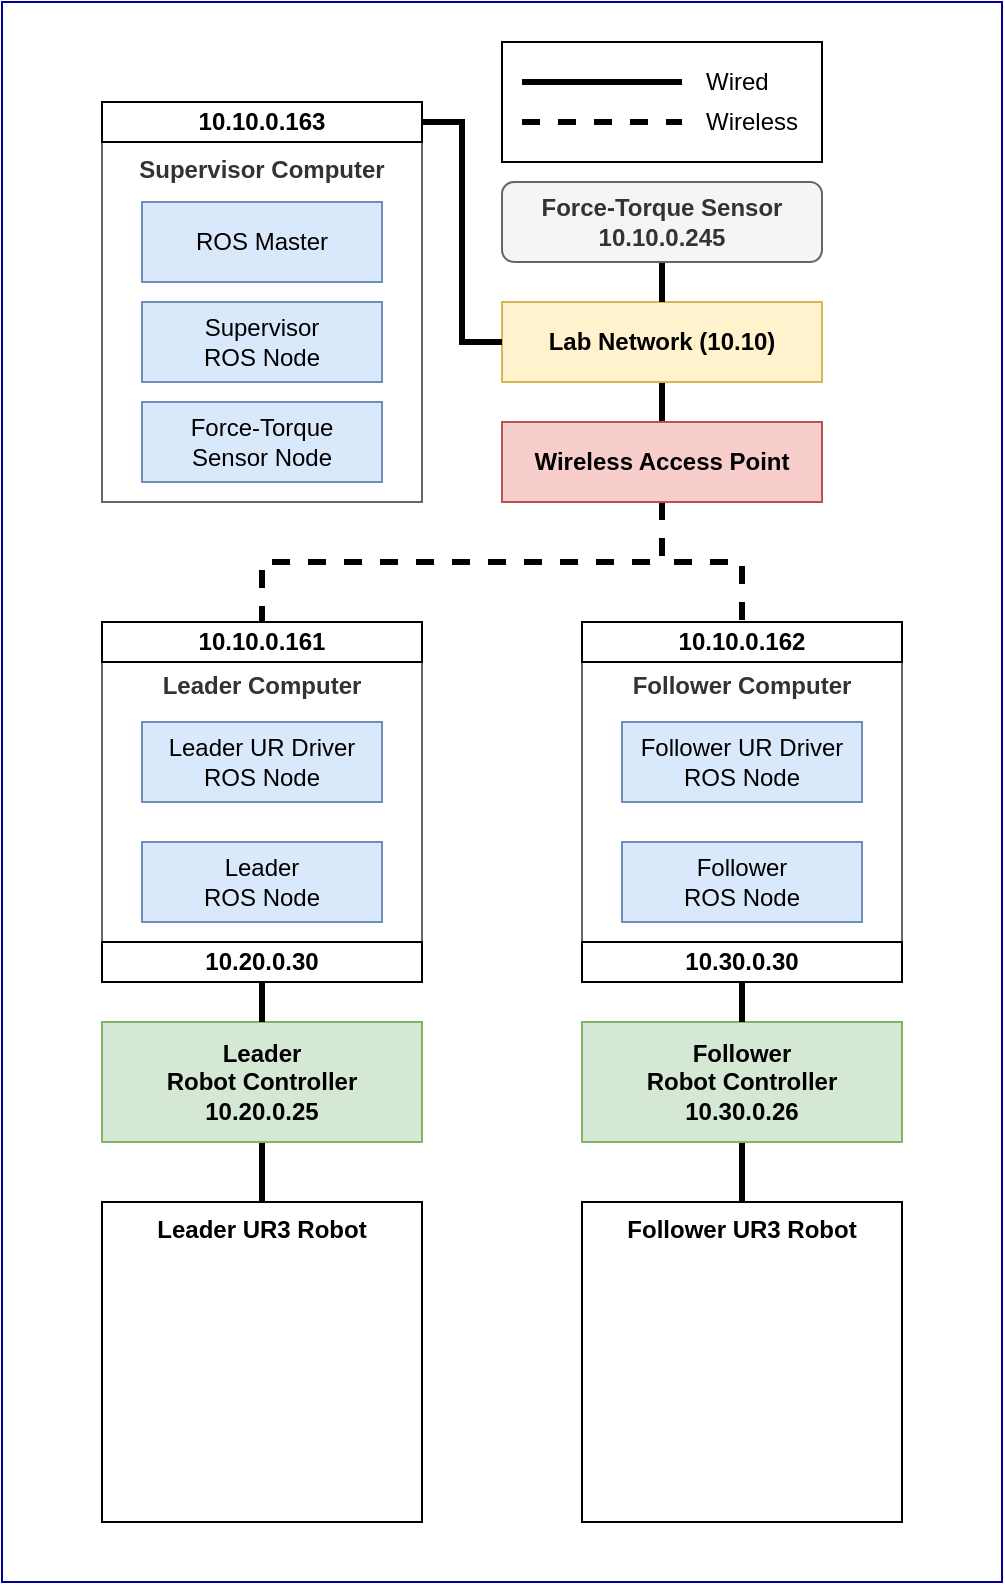 <mxfile version="24.6.4" type="device">
  <diagram id="6RgiOXGLnKKoHryU0gFB" name="Page-1">
    <mxGraphModel dx="1602" dy="793" grid="1" gridSize="10" guides="1" tooltips="1" connect="1" arrows="1" fold="1" page="1" pageScale="1" pageWidth="900" pageHeight="900" math="0" shadow="0">
      <root>
        <mxCell id="0" />
        <mxCell id="1" parent="0" />
        <mxCell id="IvnXZBwGsJBcCeJikD5_-7" value="" style="rounded=0;whiteSpace=wrap;html=1;strokeColor=#000099;" vertex="1" parent="1">
          <mxGeometry x="190" y="190" width="500" height="790" as="geometry" />
        </mxCell>
        <mxCell id="a894Pl8ggpXkoOeBIs-c-6" value="&lt;b style=&quot;line-height: 140%&quot;&gt;&lt;br&gt;Follower Computer&lt;/b&gt;&lt;b&gt;&lt;br&gt;&lt;/b&gt;" style="rounded=0;whiteSpace=wrap;html=1;fillColor=none;verticalAlign=top;strokeColor=#666666;fontColor=#333333;" parent="1" vertex="1">
          <mxGeometry x="480" y="500" width="160" height="180" as="geometry" />
        </mxCell>
        <mxCell id="a894Pl8ggpXkoOeBIs-c-1" value="Leader UR3 Robot" style="shape=image;verticalLabelPosition=middle;labelBackgroundColor=#ffffff;verticalAlign=top;aspect=fixed;imageAspect=0;image=https://www.universal-robots.com/img/animations/ur3e.png;labelPosition=center;align=center;imageBorder=#000000;fontStyle=1" parent="1" vertex="1">
          <mxGeometry x="240" y="790" width="160" height="160" as="geometry" />
        </mxCell>
        <mxCell id="a894Pl8ggpXkoOeBIs-c-2" value="Follower UR3 Robot" style="shape=image;verticalLabelPosition=middle;labelBackgroundColor=none;verticalAlign=top;aspect=fixed;imageAspect=0;image=https://www.universal-robots.com/img/animations/ur3e.png;flipV=0;flipH=1;labelPosition=center;align=center;imageBorder=#000000;fontStyle=1" parent="1" vertex="1">
          <mxGeometry x="480" y="790" width="160" height="160" as="geometry" />
        </mxCell>
        <mxCell id="a894Pl8ggpXkoOeBIs-c-28" style="edgeStyle=orthogonalEdgeStyle;rounded=0;orthogonalLoop=1;jettySize=auto;html=1;exitX=0.5;exitY=1;exitDx=0;exitDy=0;entryX=0.5;entryY=0;entryDx=0;entryDy=0;strokeWidth=3;endArrow=none;endFill=0;" parent="1" source="a894Pl8ggpXkoOeBIs-c-3" target="a894Pl8ggpXkoOeBIs-c-1" edge="1">
          <mxGeometry relative="1" as="geometry" />
        </mxCell>
        <mxCell id="a894Pl8ggpXkoOeBIs-c-3" value="Leader &lt;br&gt;Robot Controller&lt;br&gt;10.20.0.25" style="rounded=0;whiteSpace=wrap;html=1;fillColor=#d5e8d4;strokeColor=#82b366;fontStyle=1" parent="1" vertex="1">
          <mxGeometry x="240" y="700" width="160" height="60" as="geometry" />
        </mxCell>
        <mxCell id="a894Pl8ggpXkoOeBIs-c-29" style="edgeStyle=orthogonalEdgeStyle;rounded=0;orthogonalLoop=1;jettySize=auto;html=1;exitX=0.5;exitY=1;exitDx=0;exitDy=0;strokeWidth=3;endArrow=none;endFill=0;entryX=0.5;entryY=0;entryDx=0;entryDy=0;" parent="1" source="a894Pl8ggpXkoOeBIs-c-4" target="a894Pl8ggpXkoOeBIs-c-2" edge="1">
          <mxGeometry relative="1" as="geometry">
            <mxPoint x="560" y="780" as="targetPoint" />
          </mxGeometry>
        </mxCell>
        <mxCell id="a894Pl8ggpXkoOeBIs-c-4" value="Follower&lt;br&gt;Robot Controller&lt;br&gt;10.30.0.26" style="rounded=0;whiteSpace=wrap;html=1;fillColor=#d5e8d4;strokeColor=#82b366;fontStyle=1" parent="1" vertex="1">
          <mxGeometry x="480" y="700" width="160" height="60" as="geometry" />
        </mxCell>
        <mxCell id="a894Pl8ggpXkoOeBIs-c-23" style="edgeStyle=orthogonalEdgeStyle;rounded=0;orthogonalLoop=1;jettySize=auto;html=1;exitX=0.5;exitY=1;exitDx=0;exitDy=0;entryX=0.5;entryY=0;entryDx=0;entryDy=0;strokeWidth=3;endArrow=none;endFill=0;" parent="1" source="WCtCiWTIt18CH16FcCQ0-35" target="a894Pl8ggpXkoOeBIs-c-3" edge="1">
          <mxGeometry relative="1" as="geometry" />
        </mxCell>
        <mxCell id="a894Pl8ggpXkoOeBIs-c-5" value="&lt;b style=&quot;line-height: 140%&quot;&gt;&lt;br&gt;Leader Computer&lt;br&gt;&lt;/b&gt;" style="rounded=0;whiteSpace=wrap;html=1;fillColor=none;verticalAlign=top;strokeColor=#666666;fontColor=#333333;" parent="1" vertex="1">
          <mxGeometry x="240" y="500" width="160" height="160" as="geometry" />
        </mxCell>
        <mxCell id="a894Pl8ggpXkoOeBIs-c-24" style="edgeStyle=orthogonalEdgeStyle;rounded=0;orthogonalLoop=1;jettySize=auto;html=1;exitX=0.5;exitY=1;exitDx=0;exitDy=0;entryX=0.5;entryY=0;entryDx=0;entryDy=0;strokeWidth=3;endArrow=none;endFill=0;" parent="1" source="a894Pl8ggpXkoOeBIs-c-6" target="a894Pl8ggpXkoOeBIs-c-4" edge="1">
          <mxGeometry relative="1" as="geometry" />
        </mxCell>
        <mxCell id="a894Pl8ggpXkoOeBIs-c-7" value="Leader&lt;br&gt;ROS Node" style="rounded=0;whiteSpace=wrap;html=1;fillColor=#dae8fc;verticalAlign=middle;strokeColor=#6c8ebf;" parent="1" vertex="1">
          <mxGeometry x="260" y="610" width="120" height="40" as="geometry" />
        </mxCell>
        <mxCell id="a894Pl8ggpXkoOeBIs-c-8" value="Leader UR Driver ROS Node" style="rounded=0;whiteSpace=wrap;html=1;fillColor=#dae8fc;verticalAlign=middle;strokeColor=#6c8ebf;" parent="1" vertex="1">
          <mxGeometry x="260" y="550" width="120" height="40" as="geometry" />
        </mxCell>
        <mxCell id="a894Pl8ggpXkoOeBIs-c-10" value="Follower UR Driver ROS Node" style="rounded=0;whiteSpace=wrap;html=1;fillColor=#dae8fc;verticalAlign=middle;strokeColor=#6c8ebf;" parent="1" vertex="1">
          <mxGeometry x="500" y="550" width="120" height="40" as="geometry" />
        </mxCell>
        <mxCell id="a894Pl8ggpXkoOeBIs-c-13" value="Follower&lt;br&gt;ROS Node" style="rounded=0;whiteSpace=wrap;html=1;fillColor=#dae8fc;verticalAlign=middle;strokeColor=#6c8ebf;" parent="1" vertex="1">
          <mxGeometry x="500" y="610" width="120" height="40" as="geometry" />
        </mxCell>
        <mxCell id="WCtCiWTIt18CH16FcCQ0-7" style="edgeStyle=orthogonalEdgeStyle;rounded=0;orthogonalLoop=1;jettySize=auto;html=1;exitX=0.5;exitY=1;exitDx=0;exitDy=0;endArrow=none;endFill=0;strokeWidth=3;dashed=1;entryX=0.5;entryY=0;entryDx=0;entryDy=0;" parent="1" source="WCtCiWTIt18CH16FcCQ0-6" target="WCtCiWTIt18CH16FcCQ0-38" edge="1">
          <mxGeometry relative="1" as="geometry">
            <mxPoint x="320" y="490" as="targetPoint" />
          </mxGeometry>
        </mxCell>
        <mxCell id="WCtCiWTIt18CH16FcCQ0-8" style="edgeStyle=orthogonalEdgeStyle;rounded=0;orthogonalLoop=1;jettySize=auto;html=1;exitX=0.5;exitY=1;exitDx=0;exitDy=0;endArrow=none;endFill=0;strokeWidth=3;dashed=1;entryX=0.5;entryY=0;entryDx=0;entryDy=0;" parent="1" source="WCtCiWTIt18CH16FcCQ0-6" target="WCtCiWTIt18CH16FcCQ0-39" edge="1">
          <mxGeometry relative="1" as="geometry">
            <mxPoint x="560" y="490" as="targetPoint" />
          </mxGeometry>
        </mxCell>
        <mxCell id="WCtCiWTIt18CH16FcCQ0-18" style="edgeStyle=orthogonalEdgeStyle;rounded=0;orthogonalLoop=1;jettySize=auto;html=1;exitX=0.5;exitY=0;exitDx=0;exitDy=0;entryX=0.5;entryY=1;entryDx=0;entryDy=0;endArrow=none;endFill=0;strokeWidth=3;" parent="1" source="WCtCiWTIt18CH16FcCQ0-6" target="WCtCiWTIt18CH16FcCQ0-10" edge="1">
          <mxGeometry relative="1" as="geometry" />
        </mxCell>
        <mxCell id="WCtCiWTIt18CH16FcCQ0-6" value="Wireless Access Point" style="rounded=0;whiteSpace=wrap;html=1;fillColor=#f8cecc;verticalAlign=middle;strokeColor=#b85450;fontStyle=1" parent="1" vertex="1">
          <mxGeometry x="440" y="400" width="160" height="40" as="geometry" />
        </mxCell>
        <mxCell id="WCtCiWTIt18CH16FcCQ0-10" value="Lab Network (10.10)" style="rounded=0;whiteSpace=wrap;html=1;fillColor=#fff2cc;verticalAlign=middle;strokeColor=#d6b656;fontStyle=1" parent="1" vertex="1">
          <mxGeometry x="440" y="340" width="160" height="40" as="geometry" />
        </mxCell>
        <mxCell id="WCtCiWTIt18CH16FcCQ0-24" style="edgeStyle=orthogonalEdgeStyle;rounded=0;orthogonalLoop=1;jettySize=auto;html=1;entryX=0;entryY=0.5;entryDx=0;entryDy=0;endArrow=none;endFill=0;strokeWidth=3;exitX=1;exitY=0.5;exitDx=0;exitDy=0;" parent="1" source="ZGmBu-xFdlzdicrc8SJ0-13" target="WCtCiWTIt18CH16FcCQ0-10" edge="1">
          <mxGeometry relative="1" as="geometry">
            <mxPoint x="430" y="280" as="sourcePoint" />
            <Array as="points">
              <mxPoint x="420" y="250" />
              <mxPoint x="420" y="360" />
            </Array>
          </mxGeometry>
        </mxCell>
        <mxCell id="WCtCiWTIt18CH16FcCQ0-1" value="&lt;b&gt;Supervisor Computer&lt;/b&gt;&lt;b&gt;&lt;br&gt;&lt;/b&gt;" style="rounded=0;whiteSpace=wrap;html=1;fillColor=none;verticalAlign=top;strokeColor=#666666;fontColor=#333333;" parent="1" vertex="1">
          <mxGeometry x="240" y="260" width="160" height="180" as="geometry" />
        </mxCell>
        <mxCell id="a894Pl8ggpXkoOeBIs-c-9" value="ROS Master" style="rounded=0;whiteSpace=wrap;html=1;fillColor=#dae8fc;verticalAlign=middle;strokeColor=#6c8ebf;" parent="1" vertex="1">
          <mxGeometry x="260" y="290" width="120" height="40" as="geometry" />
        </mxCell>
        <mxCell id="a894Pl8ggpXkoOeBIs-c-12" value="Supervisor&lt;br&gt;ROS Node" style="rounded=0;whiteSpace=wrap;html=1;fillColor=#dae8fc;verticalAlign=middle;strokeColor=#6c8ebf;" parent="1" vertex="1">
          <mxGeometry x="260" y="340" width="120" height="40" as="geometry" />
        </mxCell>
        <mxCell id="WCtCiWTIt18CH16FcCQ0-17" value="Force-Torque &lt;br&gt;Sensor Node" style="rounded=0;whiteSpace=wrap;html=1;fillColor=#dae8fc;verticalAlign=middle;strokeColor=#6c8ebf;" parent="1" vertex="1">
          <mxGeometry x="260" y="390" width="120" height="40" as="geometry" />
        </mxCell>
        <mxCell id="WCtCiWTIt18CH16FcCQ0-26" value="" style="rounded=0;whiteSpace=wrap;html=1;labelBackgroundColor=none;fillColor=none;verticalAlign=top;" parent="1" vertex="1">
          <mxGeometry x="440" y="210" width="160" height="60" as="geometry" />
        </mxCell>
        <mxCell id="WCtCiWTIt18CH16FcCQ0-27" style="edgeStyle=orthogonalEdgeStyle;rounded=0;orthogonalLoop=1;jettySize=auto;html=1;endArrow=none;endFill=0;strokeWidth=3;dashed=1;" parent="1" edge="1">
          <mxGeometry relative="1" as="geometry">
            <mxPoint x="450" y="250" as="sourcePoint" />
            <mxPoint x="530" y="250" as="targetPoint" />
          </mxGeometry>
        </mxCell>
        <mxCell id="WCtCiWTIt18CH16FcCQ0-28" style="edgeStyle=orthogonalEdgeStyle;rounded=0;orthogonalLoop=1;jettySize=auto;html=1;endArrow=none;endFill=0;strokeWidth=3;" parent="1" edge="1">
          <mxGeometry relative="1" as="geometry">
            <mxPoint x="450" y="230" as="sourcePoint" />
            <mxPoint x="530" y="230" as="targetPoint" />
            <Array as="points">
              <mxPoint x="490" y="230" />
              <mxPoint x="490" y="230" />
            </Array>
          </mxGeometry>
        </mxCell>
        <mxCell id="WCtCiWTIt18CH16FcCQ0-29" value="Wireless" style="text;html=1;strokeColor=none;fillColor=none;align=left;verticalAlign=middle;whiteSpace=wrap;rounded=0;labelBackgroundColor=none;" parent="1" vertex="1">
          <mxGeometry x="540" y="240" width="50" height="20" as="geometry" />
        </mxCell>
        <mxCell id="WCtCiWTIt18CH16FcCQ0-31" value="Wired" style="text;html=1;strokeColor=none;fillColor=none;align=left;verticalAlign=middle;whiteSpace=wrap;rounded=0;labelBackgroundColor=none;" parent="1" vertex="1">
          <mxGeometry x="540" y="220" width="50" height="20" as="geometry" />
        </mxCell>
        <mxCell id="WCtCiWTIt18CH16FcCQ0-34" style="edgeStyle=orthogonalEdgeStyle;rounded=0;orthogonalLoop=1;jettySize=auto;html=1;exitX=0.5;exitY=1;exitDx=0;exitDy=0;entryX=0.5;entryY=0;entryDx=0;entryDy=0;endArrow=none;endFill=0;strokeWidth=3;" parent="1" source="WCtCiWTIt18CH16FcCQ0-33" target="WCtCiWTIt18CH16FcCQ0-10" edge="1">
          <mxGeometry relative="1" as="geometry" />
        </mxCell>
        <mxCell id="WCtCiWTIt18CH16FcCQ0-33" value="&lt;div style=&quot;&quot;&gt;&lt;b&gt;Force-Torque Sensor&lt;/b&gt;&lt;/div&gt;&lt;b&gt;&lt;div style=&quot;&quot;&gt;&lt;b&gt;10.10.0.245&lt;/b&gt;&lt;/div&gt;&lt;/b&gt;" style="rounded=1;whiteSpace=wrap;html=1;labelBackgroundColor=none;fillColor=#f5f5f5;align=center;verticalAlign=middle;strokeColor=#666666;fontColor=#333333;" parent="1" vertex="1">
          <mxGeometry x="440" y="280" width="160" height="40" as="geometry" />
        </mxCell>
        <mxCell id="WCtCiWTIt18CH16FcCQ0-35" value="10.20.0.30" style="text;html=1;strokeColor=default;fillColor=none;align=center;verticalAlign=middle;whiteSpace=wrap;rounded=0;labelBackgroundColor=none;fontStyle=1" parent="1" vertex="1">
          <mxGeometry x="240" y="660" width="160" height="20" as="geometry" />
        </mxCell>
        <mxCell id="WCtCiWTIt18CH16FcCQ0-37" value="10.30.0.30" style="text;html=1;strokeColor=default;fillColor=none;align=center;verticalAlign=middle;whiteSpace=wrap;rounded=0;labelBackgroundColor=none;fontStyle=1" parent="1" vertex="1">
          <mxGeometry x="480" y="660" width="160" height="20" as="geometry" />
        </mxCell>
        <mxCell id="WCtCiWTIt18CH16FcCQ0-38" value="10.10.0.161" style="text;html=1;strokeColor=default;fillColor=none;align=center;verticalAlign=middle;whiteSpace=wrap;rounded=0;labelBackgroundColor=none;fontStyle=1" parent="1" vertex="1">
          <mxGeometry x="240" y="500" width="160" height="20" as="geometry" />
        </mxCell>
        <mxCell id="WCtCiWTIt18CH16FcCQ0-39" value="10.10.0.162" style="text;html=1;strokeColor=default;fillColor=none;align=center;verticalAlign=middle;whiteSpace=wrap;rounded=0;labelBackgroundColor=none;fontStyle=1" parent="1" vertex="1">
          <mxGeometry x="480" y="500" width="160" height="20" as="geometry" />
        </mxCell>
        <mxCell id="ZGmBu-xFdlzdicrc8SJ0-13" value="10.10.0.163" style="text;html=1;strokeColor=default;fillColor=none;align=center;verticalAlign=middle;whiteSpace=wrap;rounded=0;labelBackgroundColor=none;fontStyle=1" parent="1" vertex="1">
          <mxGeometry x="240" y="240" width="160" height="20" as="geometry" />
        </mxCell>
      </root>
    </mxGraphModel>
  </diagram>
</mxfile>
